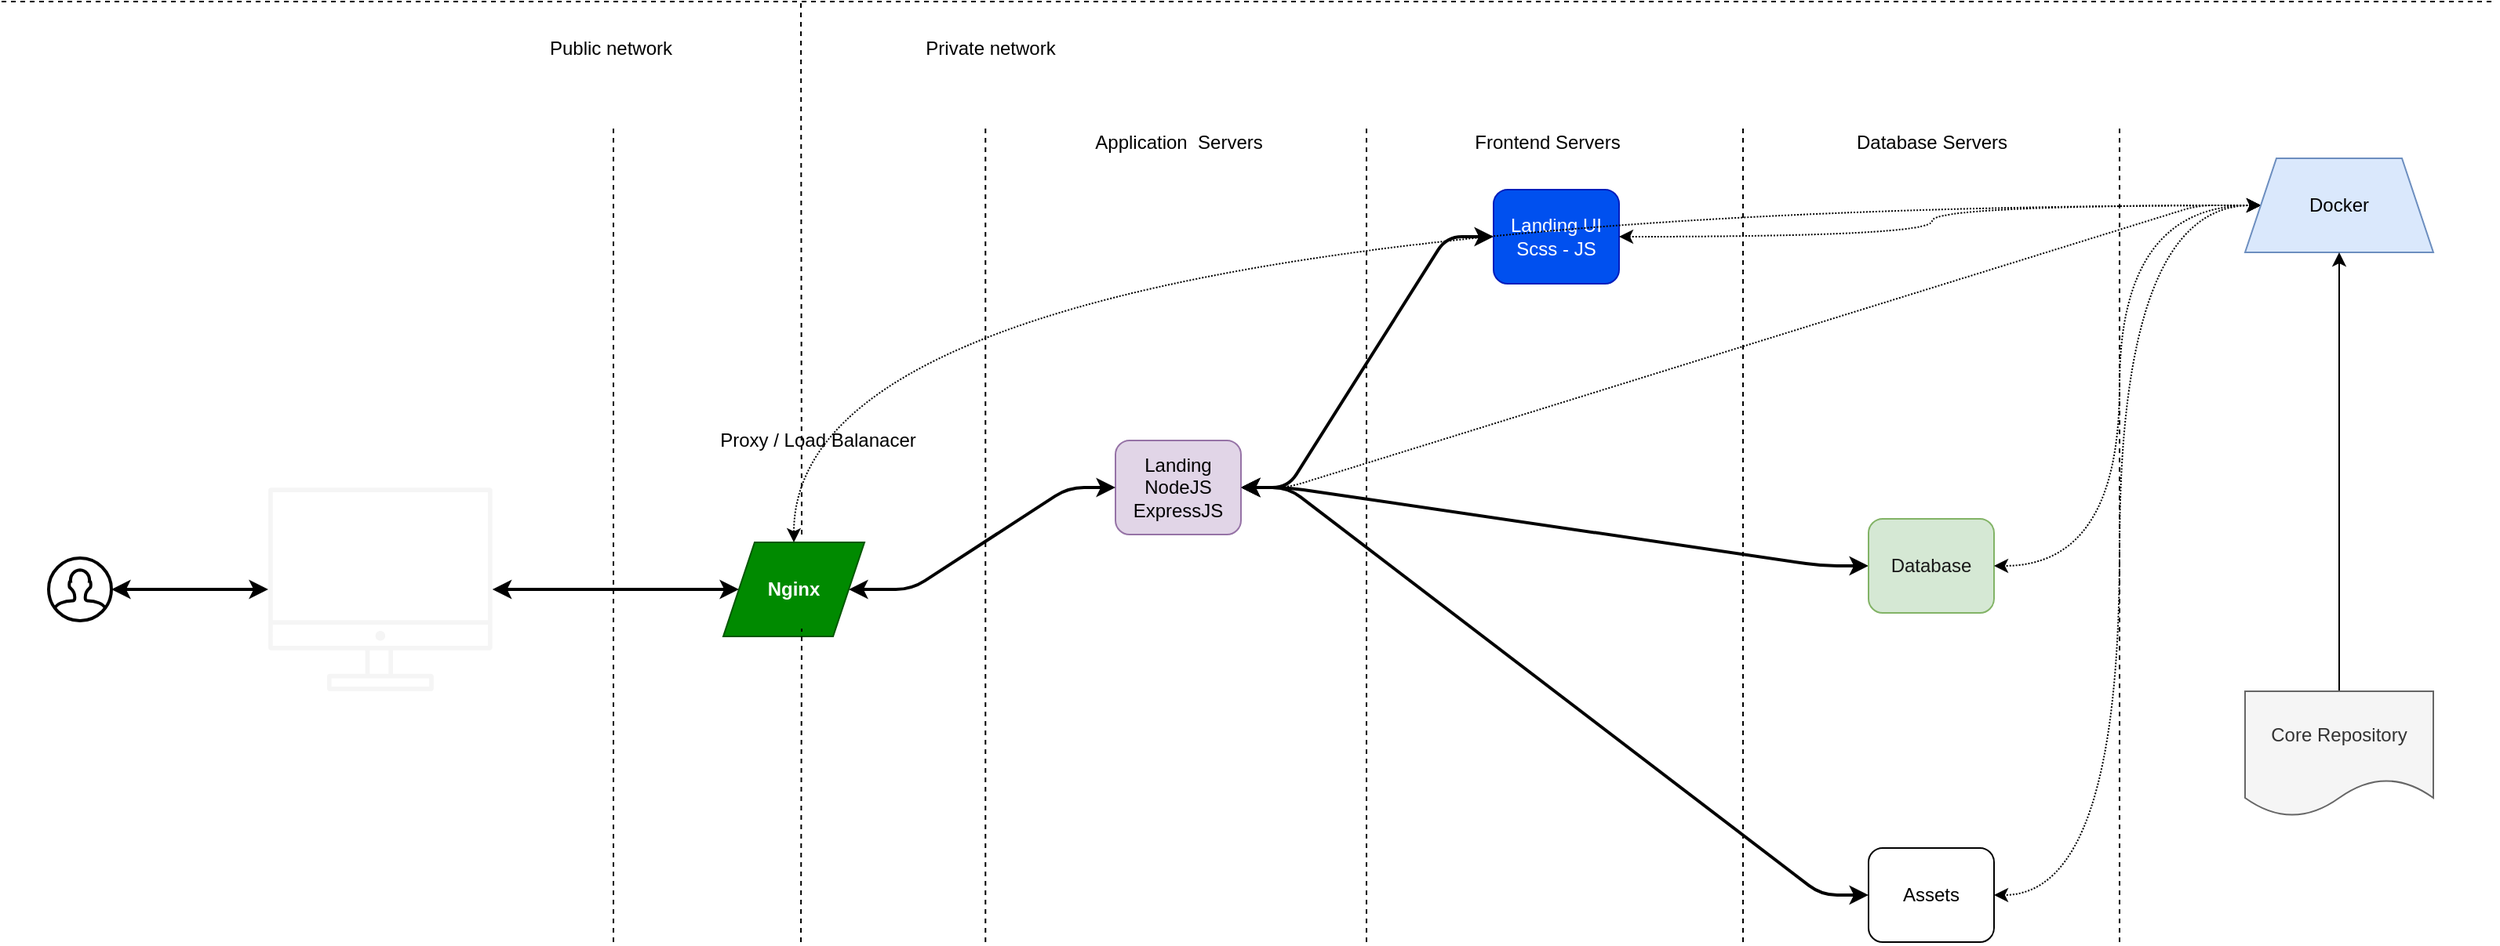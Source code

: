 <mxfile>
    <diagram id="b0lUlxLJ4gMpwp6lKtfW" name="Page-1">
        <mxGraphModel dx="1686" dy="1078" grid="1" gridSize="10" guides="1" tooltips="1" connect="1" arrows="1" fold="1" page="1" pageScale="1" pageWidth="827" pageHeight="1169" math="0" shadow="0">
            <root>
                <mxCell id="0"/>
                <mxCell id="1" parent="0"/>
                <mxCell id="32" style="edgeStyle=entityRelationEdgeStyle;html=1;startArrow=classic;startFill=1;strokeWidth=2;" edge="1" parent="1" source="2" target="8">
                    <mxGeometry relative="1" as="geometry"/>
                </mxCell>
                <mxCell id="2" value="" style="html=1;verticalLabelPosition=bottom;align=center;labelBackgroundColor=#ffffff;verticalAlign=top;strokeWidth=2;shadow=0;dashed=0;shape=mxgraph.ios7.icons.user;" vertex="1" parent="1">
                    <mxGeometry x="-40" y="595" width="40" height="40" as="geometry"/>
                </mxCell>
                <mxCell id="33" style="edgeStyle=entityRelationEdgeStyle;html=1;entryX=0;entryY=0.5;entryDx=0;entryDy=0;startArrow=classic;startFill=1;strokeWidth=2;" edge="1" parent="1" source="8" target="12">
                    <mxGeometry relative="1" as="geometry"/>
                </mxCell>
                <mxCell id="8" value="" style="sketch=0;outlineConnect=0;dashed=0;verticalLabelPosition=bottom;verticalAlign=top;align=center;html=1;fontSize=12;fontStyle=0;aspect=fixed;shape=mxgraph.aws4.illustration_desktop;pointerEvents=1;fillColor=#f5f5f5;fontColor=#333333;strokeColor=#666666;" vertex="1" parent="1">
                    <mxGeometry x="100" y="550" width="142.86" height="130" as="geometry"/>
                </mxCell>
                <mxCell id="9" value="Public network" style="text;html=1;align=center;verticalAlign=middle;resizable=0;points=[];autosize=1;strokeColor=none;fillColor=none;" vertex="1" parent="1">
                    <mxGeometry x="272.86" y="260" width="90" height="20" as="geometry"/>
                </mxCell>
                <mxCell id="10" value="" style="endArrow=none;dashed=1;html=1;" edge="1" parent="1">
                    <mxGeometry width="50" height="50" relative="1" as="geometry">
                        <mxPoint x="320" y="840" as="sourcePoint"/>
                        <mxPoint x="320" y="320" as="targetPoint"/>
                    </mxGeometry>
                </mxCell>
                <mxCell id="13" value="" style="endArrow=none;dashed=1;html=1;startArrow=none;" edge="1" parent="1">
                    <mxGeometry width="50" height="50" relative="1" as="geometry">
                        <mxPoint x="440" y="580" as="sourcePoint"/>
                        <mxPoint x="439.5" y="240" as="targetPoint"/>
                    </mxGeometry>
                </mxCell>
                <mxCell id="14" value="" style="endArrow=none;dashed=1;html=1;" edge="1" parent="1">
                    <mxGeometry width="50" height="50" relative="1" as="geometry">
                        <mxPoint x="-70" y="240" as="sourcePoint"/>
                        <mxPoint x="1520" y="240" as="targetPoint"/>
                    </mxGeometry>
                </mxCell>
                <mxCell id="15" value="Proxy / Load Balanacer" style="text;html=1;align=center;verticalAlign=middle;resizable=0;points=[];autosize=1;strokeColor=none;fillColor=none;" vertex="1" parent="1">
                    <mxGeometry x="380" y="510" width="140" height="20" as="geometry"/>
                </mxCell>
                <mxCell id="16" value="Private network" style="text;html=1;align=center;verticalAlign=middle;resizable=0;points=[];autosize=1;strokeColor=none;fillColor=none;" vertex="1" parent="1">
                    <mxGeometry x="510" y="260" width="100" height="20" as="geometry"/>
                </mxCell>
                <mxCell id="17" value="" style="endArrow=none;dashed=1;html=1;" edge="1" parent="1">
                    <mxGeometry width="50" height="50" relative="1" as="geometry">
                        <mxPoint x="557.14" y="840" as="sourcePoint"/>
                        <mxPoint x="557.14" y="320" as="targetPoint"/>
                    </mxGeometry>
                </mxCell>
                <mxCell id="36" style="edgeStyle=entityRelationEdgeStyle;html=1;entryX=0;entryY=0.5;entryDx=0;entryDy=0;startArrow=classic;startFill=1;strokeWidth=2;" edge="1" parent="1" source="18" target="25">
                    <mxGeometry relative="1" as="geometry"/>
                </mxCell>
                <mxCell id="38" style="edgeStyle=entityRelationEdgeStyle;html=1;entryX=0;entryY=0.5;entryDx=0;entryDy=0;fontColor=#FFFFFF;startArrow=classic;startFill=1;strokeWidth=2;" edge="1" parent="1" target="22">
                    <mxGeometry relative="1" as="geometry">
                        <mxPoint x="720" y="550" as="sourcePoint"/>
                    </mxGeometry>
                </mxCell>
                <mxCell id="39" style="edgeStyle=entityRelationEdgeStyle;html=1;entryX=0;entryY=0.5;entryDx=0;entryDy=0;fontColor=#FFFFFF;startArrow=classic;startFill=1;strokeWidth=2;" edge="1" parent="1" source="18" target="23">
                    <mxGeometry relative="1" as="geometry"/>
                </mxCell>
                <mxCell id="18" value="Landing&lt;br&gt;NodeJS&lt;br&gt;ExpressJS" style="rounded=1;whiteSpace=wrap;html=1;fillColor=#e1d5e7;strokeColor=#9673a6;fontColor=#000000;" vertex="1" parent="1">
                    <mxGeometry x="640" y="520" width="80" height="60" as="geometry"/>
                </mxCell>
                <mxCell id="19" value="Application&amp;nbsp; Servers" style="text;html=1;align=center;verticalAlign=middle;resizable=0;points=[];autosize=1;strokeColor=none;fillColor=none;" vertex="1" parent="1">
                    <mxGeometry x="620" y="320" width="120" height="20" as="geometry"/>
                </mxCell>
                <mxCell id="20" value="" style="endArrow=none;dashed=1;html=1;" edge="1" parent="1">
                    <mxGeometry width="50" height="50" relative="1" as="geometry">
                        <mxPoint x="800.0" y="840" as="sourcePoint"/>
                        <mxPoint x="800.0" y="320" as="targetPoint"/>
                    </mxGeometry>
                </mxCell>
                <mxCell id="21" value="Database Servers" style="text;html=1;align=center;verticalAlign=middle;resizable=0;points=[];autosize=1;strokeColor=none;fillColor=none;" vertex="1" parent="1">
                    <mxGeometry x="1105" y="320" width="110" height="20" as="geometry"/>
                </mxCell>
                <mxCell id="22" value="Database" style="rounded=1;whiteSpace=wrap;html=1;fillColor=#d5e8d4;strokeColor=#82b366;fontColor=#191919;" vertex="1" parent="1">
                    <mxGeometry x="1120" y="570" width="80" height="60" as="geometry"/>
                </mxCell>
                <mxCell id="23" value="Assets" style="rounded=1;whiteSpace=wrap;html=1;" vertex="1" parent="1">
                    <mxGeometry x="1120" y="780" width="80" height="60" as="geometry"/>
                </mxCell>
                <mxCell id="24" value="" style="endArrow=none;dashed=1;html=1;" edge="1" parent="1">
                    <mxGeometry width="50" height="50" relative="1" as="geometry">
                        <mxPoint x="1040" y="840" as="sourcePoint"/>
                        <mxPoint x="1040" y="320" as="targetPoint"/>
                    </mxGeometry>
                </mxCell>
                <mxCell id="25" value="Landing UI&lt;br&gt;Scss - JS" style="rounded=1;whiteSpace=wrap;html=1;fillColor=#0050ef;fontColor=#ffffff;strokeColor=#001DBC;" vertex="1" parent="1">
                    <mxGeometry x="881" y="360" width="80" height="60" as="geometry"/>
                </mxCell>
                <mxCell id="27" value="Frontend Servers" style="text;html=1;align=center;verticalAlign=middle;resizable=0;points=[];autosize=1;strokeColor=none;fillColor=none;" vertex="1" parent="1">
                    <mxGeometry x="860" y="320" width="110" height="20" as="geometry"/>
                </mxCell>
                <mxCell id="28" value="" style="endArrow=none;dashed=1;html=1;" edge="1" parent="1">
                    <mxGeometry width="50" height="50" relative="1" as="geometry">
                        <mxPoint x="1280" y="840" as="sourcePoint"/>
                        <mxPoint x="1280" y="320" as="targetPoint"/>
                    </mxGeometry>
                </mxCell>
                <mxCell id="41" style="edgeStyle=entityRelationEdgeStyle;html=1;dashed=1;dashPattern=1 1;fontColor=#FFFFFF;startArrow=classic;startFill=1;strokeWidth=1;" edge="1" parent="1" source="29" target="18">
                    <mxGeometry relative="1" as="geometry"/>
                </mxCell>
                <mxCell id="42" style="edgeStyle=orthogonalEdgeStyle;html=1;entryX=1;entryY=0.5;entryDx=0;entryDy=0;dashed=1;dashPattern=1 1;fontColor=#FFFFFF;startArrow=classic;startFill=1;strokeWidth=1;curved=1;" edge="1" parent="1" source="29" target="25">
                    <mxGeometry relative="1" as="geometry"/>
                </mxCell>
                <mxCell id="43" style="edgeStyle=orthogonalEdgeStyle;curved=1;html=1;entryX=1;entryY=0.5;entryDx=0;entryDy=0;dashed=1;dashPattern=1 1;fontColor=#FFFFFF;startArrow=classic;startFill=1;strokeWidth=1;" edge="1" parent="1" source="29" target="23">
                    <mxGeometry relative="1" as="geometry"/>
                </mxCell>
                <mxCell id="44" style="edgeStyle=orthogonalEdgeStyle;curved=1;html=1;entryX=1;entryY=0.5;entryDx=0;entryDy=0;dashed=1;dashPattern=1 1;fontColor=#FFFFFF;startArrow=classic;startFill=1;strokeWidth=1;" edge="1" parent="1" source="29" target="22">
                    <mxGeometry relative="1" as="geometry"/>
                </mxCell>
                <mxCell id="45" style="edgeStyle=orthogonalEdgeStyle;curved=1;html=1;dashed=1;dashPattern=1 1;fontColor=#FFFFFF;startArrow=classic;startFill=1;strokeWidth=1;" edge="1" parent="1" source="29" target="12">
                    <mxGeometry relative="1" as="geometry"/>
                </mxCell>
                <mxCell id="29" value="Docker" style="shape=trapezoid;perimeter=trapezoidPerimeter;whiteSpace=wrap;html=1;fixedSize=1;fillColor=#dae8fc;strokeColor=#6c8ebf;fontColor=#000000;" vertex="1" parent="1">
                    <mxGeometry x="1360" y="340" width="120" height="60" as="geometry"/>
                </mxCell>
                <mxCell id="31" style="edgeStyle=none;html=1;entryX=0.5;entryY=1;entryDx=0;entryDy=0;" edge="1" parent="1" source="30" target="29">
                    <mxGeometry relative="1" as="geometry"/>
                </mxCell>
                <mxCell id="30" value="Core Repository" style="shape=document;whiteSpace=wrap;html=1;boundedLbl=1;fontColor=#333333;fillColor=#f5f5f5;strokeColor=#666666;" vertex="1" parent="1">
                    <mxGeometry x="1360" y="680" width="120" height="80" as="geometry"/>
                </mxCell>
                <mxCell id="35" style="edgeStyle=entityRelationEdgeStyle;html=1;entryX=0;entryY=0.5;entryDx=0;entryDy=0;startArrow=classic;startFill=1;strokeWidth=2;" edge="1" parent="1" source="12" target="18">
                    <mxGeometry relative="1" as="geometry"/>
                </mxCell>
                <mxCell id="12" value="Nginx" style="shape=parallelogram;perimeter=parallelogramPerimeter;whiteSpace=wrap;html=1;fixedSize=1;fillColor=#008a00;fontColor=#ffffff;strokeColor=#005700;fontStyle=1" vertex="1" parent="1">
                    <mxGeometry x="390" y="585" width="90" height="60" as="geometry"/>
                </mxCell>
                <mxCell id="34" value="" style="endArrow=none;dashed=1;html=1;" edge="1" parent="1">
                    <mxGeometry width="50" height="50" relative="1" as="geometry">
                        <mxPoint x="439.5" y="840" as="sourcePoint"/>
                        <mxPoint x="440" y="640" as="targetPoint"/>
                    </mxGeometry>
                </mxCell>
                <mxCell id="37" value="Desktop /&amp;nbsp; Responsive" style="text;html=1;align=center;verticalAlign=middle;resizable=0;points=[];autosize=1;strokeColor=none;fillColor=none;fontColor=#FFFFFF;" vertex="1" parent="1">
                    <mxGeometry x="101.43" y="520" width="140" height="20" as="geometry"/>
                </mxCell>
            </root>
        </mxGraphModel>
    </diagram>
</mxfile>
